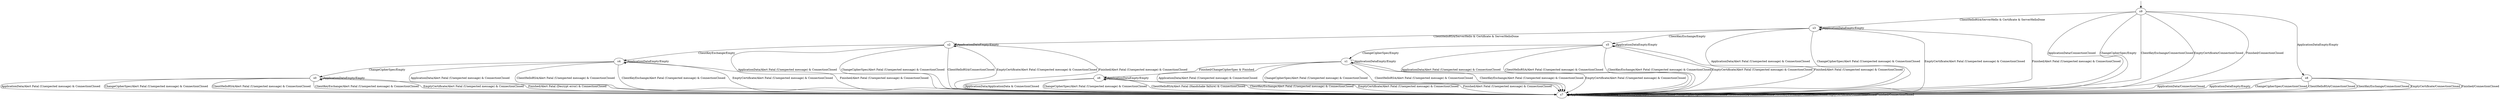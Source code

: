 digraph {
s9 [label="s9"]
s0 [label="s0"]
s1 [label="s1"]
s2 [label="s2"]
s3 [label="s3"]
s4 [label="s4"]
s5 [label="s5"]
s6 [label="s6"]
s7 [label="s7"]
s8 [label="s8"]
s9 -> s7 [label="ApplicationData/ConnectionClosed"];
s9 -> s8 [label="ApplicationDataEmpty/Empty"];
s9 -> s7 [label="ChangeCipherSpec/Empty"];
s9 -> s3 [label="ClientHelloRSA/ServerHello & Certificate & ServerHelloDone"];
s9 -> s7 [label="ClientKeyExchange/ConnectionClosed"];
s9 -> s7 [label="EmptyCertificate/ConnectionClosed"];
s9 -> s7 [label="Finished/ConnectionClosed"];
s0 -> s7 [label="ApplicationData/Alert Fatal (Unexpected message) & ConnectionClosed"];
s0 -> s0 [label="ApplicationDataEmpty/Empty"];
s0 -> s7 [label="ChangeCipherSpec/Alert Fatal (Unexpected message) & ConnectionClosed"];
s0 -> s7 [label="ClientHelloRSA/Alert Fatal (Unexpected message) & ConnectionClosed"];
s0 -> s7 [label="ClientKeyExchange/Alert Fatal (Unexpected message) & ConnectionClosed"];
s0 -> s7 [label="EmptyCertificate/Alert Fatal (Unexpected message) & ConnectionClosed"];
s0 -> s7 [label="Finished/Alert Fatal (Decrypt error) & ConnectionClosed"];
s1 -> s7 [label="ApplicationData/Alert Fatal (Unexpected message) & ConnectionClosed"];
s1 -> s1 [label="ApplicationDataEmpty/Empty"];
s1 -> s7 [label="ChangeCipherSpec/Alert Fatal (Unexpected message) & ConnectionClosed"];
s1 -> s7 [label="ClientHelloRSA/Alert Fatal (Unexpected message) & ConnectionClosed"];
s1 -> s7 [label="ClientKeyExchange/Alert Fatal (Unexpected message) & ConnectionClosed"];
s1 -> s7 [label="EmptyCertificate/Alert Fatal (Unexpected message) & ConnectionClosed"];
s1 -> s6 [label="Finished/ChangeCipherSpec & Finished"];
s2 -> s7 [label="ApplicationData/Alert Fatal (Unexpected message) & ConnectionClosed"];
s2 -> s2 [label="ApplicationDataEmpty/Empty"];
s2 -> s7 [label="ChangeCipherSpec/Alert Fatal (Unexpected message) & ConnectionClosed"];
s2 -> s7 [label="ClientHelloRSA/ConnectionClosed"];
s2 -> s4 [label="ClientKeyExchange/Empty"];
s2 -> s7 [label="EmptyCertificate/Alert Fatal (Unexpected message) & ConnectionClosed"];
s2 -> s7 [label="Finished/Alert Fatal (Unexpected message) & ConnectionClosed"];
s3 -> s7 [label="ApplicationData/Alert Fatal (Unexpected message) & ConnectionClosed"];
s3 -> s3 [label="ApplicationDataEmpty/Empty"];
s3 -> s7 [label="ChangeCipherSpec/Alert Fatal (Unexpected message) & ConnectionClosed"];
s3 -> s2 [label="ClientHelloRSA/ServerHello & Certificate & ServerHelloDone"];
s3 -> s5 [label="ClientKeyExchange/Empty"];
s3 -> s7 [label="EmptyCertificate/Alert Fatal (Unexpected message) & ConnectionClosed"];
s3 -> s7 [label="Finished/Alert Fatal (Unexpected message) & ConnectionClosed"];
s4 -> s7 [label="ApplicationData/Alert Fatal (Unexpected message) & ConnectionClosed"];
s4 -> s4 [label="ApplicationDataEmpty/Empty"];
s4 -> s0 [label="ChangeCipherSpec/Empty"];
s4 -> s7 [label="ClientHelloRSA/Alert Fatal (Unexpected message) & ConnectionClosed"];
s4 -> s7 [label="ClientKeyExchange/Alert Fatal (Unexpected message) & ConnectionClosed"];
s4 -> s7 [label="EmptyCertificate/Alert Fatal (Unexpected message) & ConnectionClosed"];
s4 -> s7 [label="Finished/Alert Fatal (Unexpected message) & ConnectionClosed"];
s5 -> s7 [label="ApplicationData/Alert Fatal (Unexpected message) & ConnectionClosed"];
s5 -> s5 [label="ApplicationDataEmpty/Empty"];
s5 -> s1 [label="ChangeCipherSpec/Empty"];
s5 -> s7 [label="ClientHelloRSA/Alert Fatal (Unexpected message) & ConnectionClosed"];
s5 -> s7 [label="ClientKeyExchange/Alert Fatal (Unexpected message) & ConnectionClosed"];
s5 -> s7 [label="EmptyCertificate/Alert Fatal (Unexpected message) & ConnectionClosed"];
s5 -> s7 [label="Finished/Alert Fatal (Unexpected message) & ConnectionClosed"];
s6 -> s7 [label="ApplicationData/ApplicationData & ConnectionClosed"];
s6 -> s6 [label="ApplicationDataEmpty/Empty"];
s6 -> s7 [label="ChangeCipherSpec/Alert Fatal (Unexpected message) & ConnectionClosed"];
s6 -> s7 [label="ClientHelloRSA/Alert Fatal (Handshake failure) & ConnectionClosed"];
s6 -> s7 [label="ClientKeyExchange/Alert Fatal (Unexpected message) & ConnectionClosed"];
s6 -> s7 [label="EmptyCertificate/Alert Fatal (Unexpected message) & ConnectionClosed"];
s6 -> s7 [label="Finished/Alert Fatal (Unexpected message) & ConnectionClosed"];
s7 -> s7 [label="ApplicationData/ConnectionClosed"];
s7 -> s7 [label="ApplicationDataEmpty/ConnectionClosed"];
s7 -> s7 [label="ChangeCipherSpec/ConnectionClosed"];
s7 -> s7 [label="ClientHelloRSA/ConnectionClosed"];
s7 -> s7 [label="ClientKeyExchange/ConnectionClosed"];
s7 -> s7 [label="EmptyCertificate/ConnectionClosed"];
s7 -> s7 [label="Finished/ConnectionClosed"];
s8 -> s7 [label="ApplicationData/ConnectionClosed"];
s8 -> s7 [label="ApplicationDataEmpty/Empty"];
s8 -> s7 [label="ChangeCipherSpec/ConnectionClosed"];
s8 -> s7 [label="ClientHelloRSA/ConnectionClosed"];
s8 -> s7 [label="ClientKeyExchange/ConnectionClosed"];
s8 -> s7 [label="EmptyCertificate/ConnectionClosed"];
s8 -> s7 [label="Finished/ConnectionClosed"];

__start0 [label="" shape="none" width="0" height="0"];
__start0 -> s9;
}
